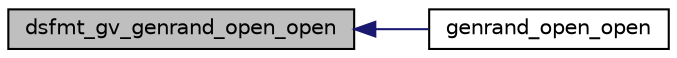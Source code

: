 digraph "dsfmt_gv_genrand_open_open"
{
 // INTERACTIVE_SVG=YES
  edge [fontname="Helvetica",fontsize="10",labelfontname="Helvetica",labelfontsize="10"];
  node [fontname="Helvetica",fontsize="10",shape=record];
  rankdir="LR";
  Node1 [label="dsfmt_gv_genrand_open_open",height=0.2,width=0.4,color="black", fillcolor="grey75", style="filled", fontcolor="black"];
  Node1 -> Node2 [dir="back",color="midnightblue",fontsize="10",style="solid",fontname="Helvetica"];
  Node2 [label="genrand_open_open",height=0.2,width=0.4,color="black", fillcolor="white", style="filled",URL="$d_s_f_m_t_8h.html#a4ddba4b9c32e5e347acdd26bf679350e"];
}
